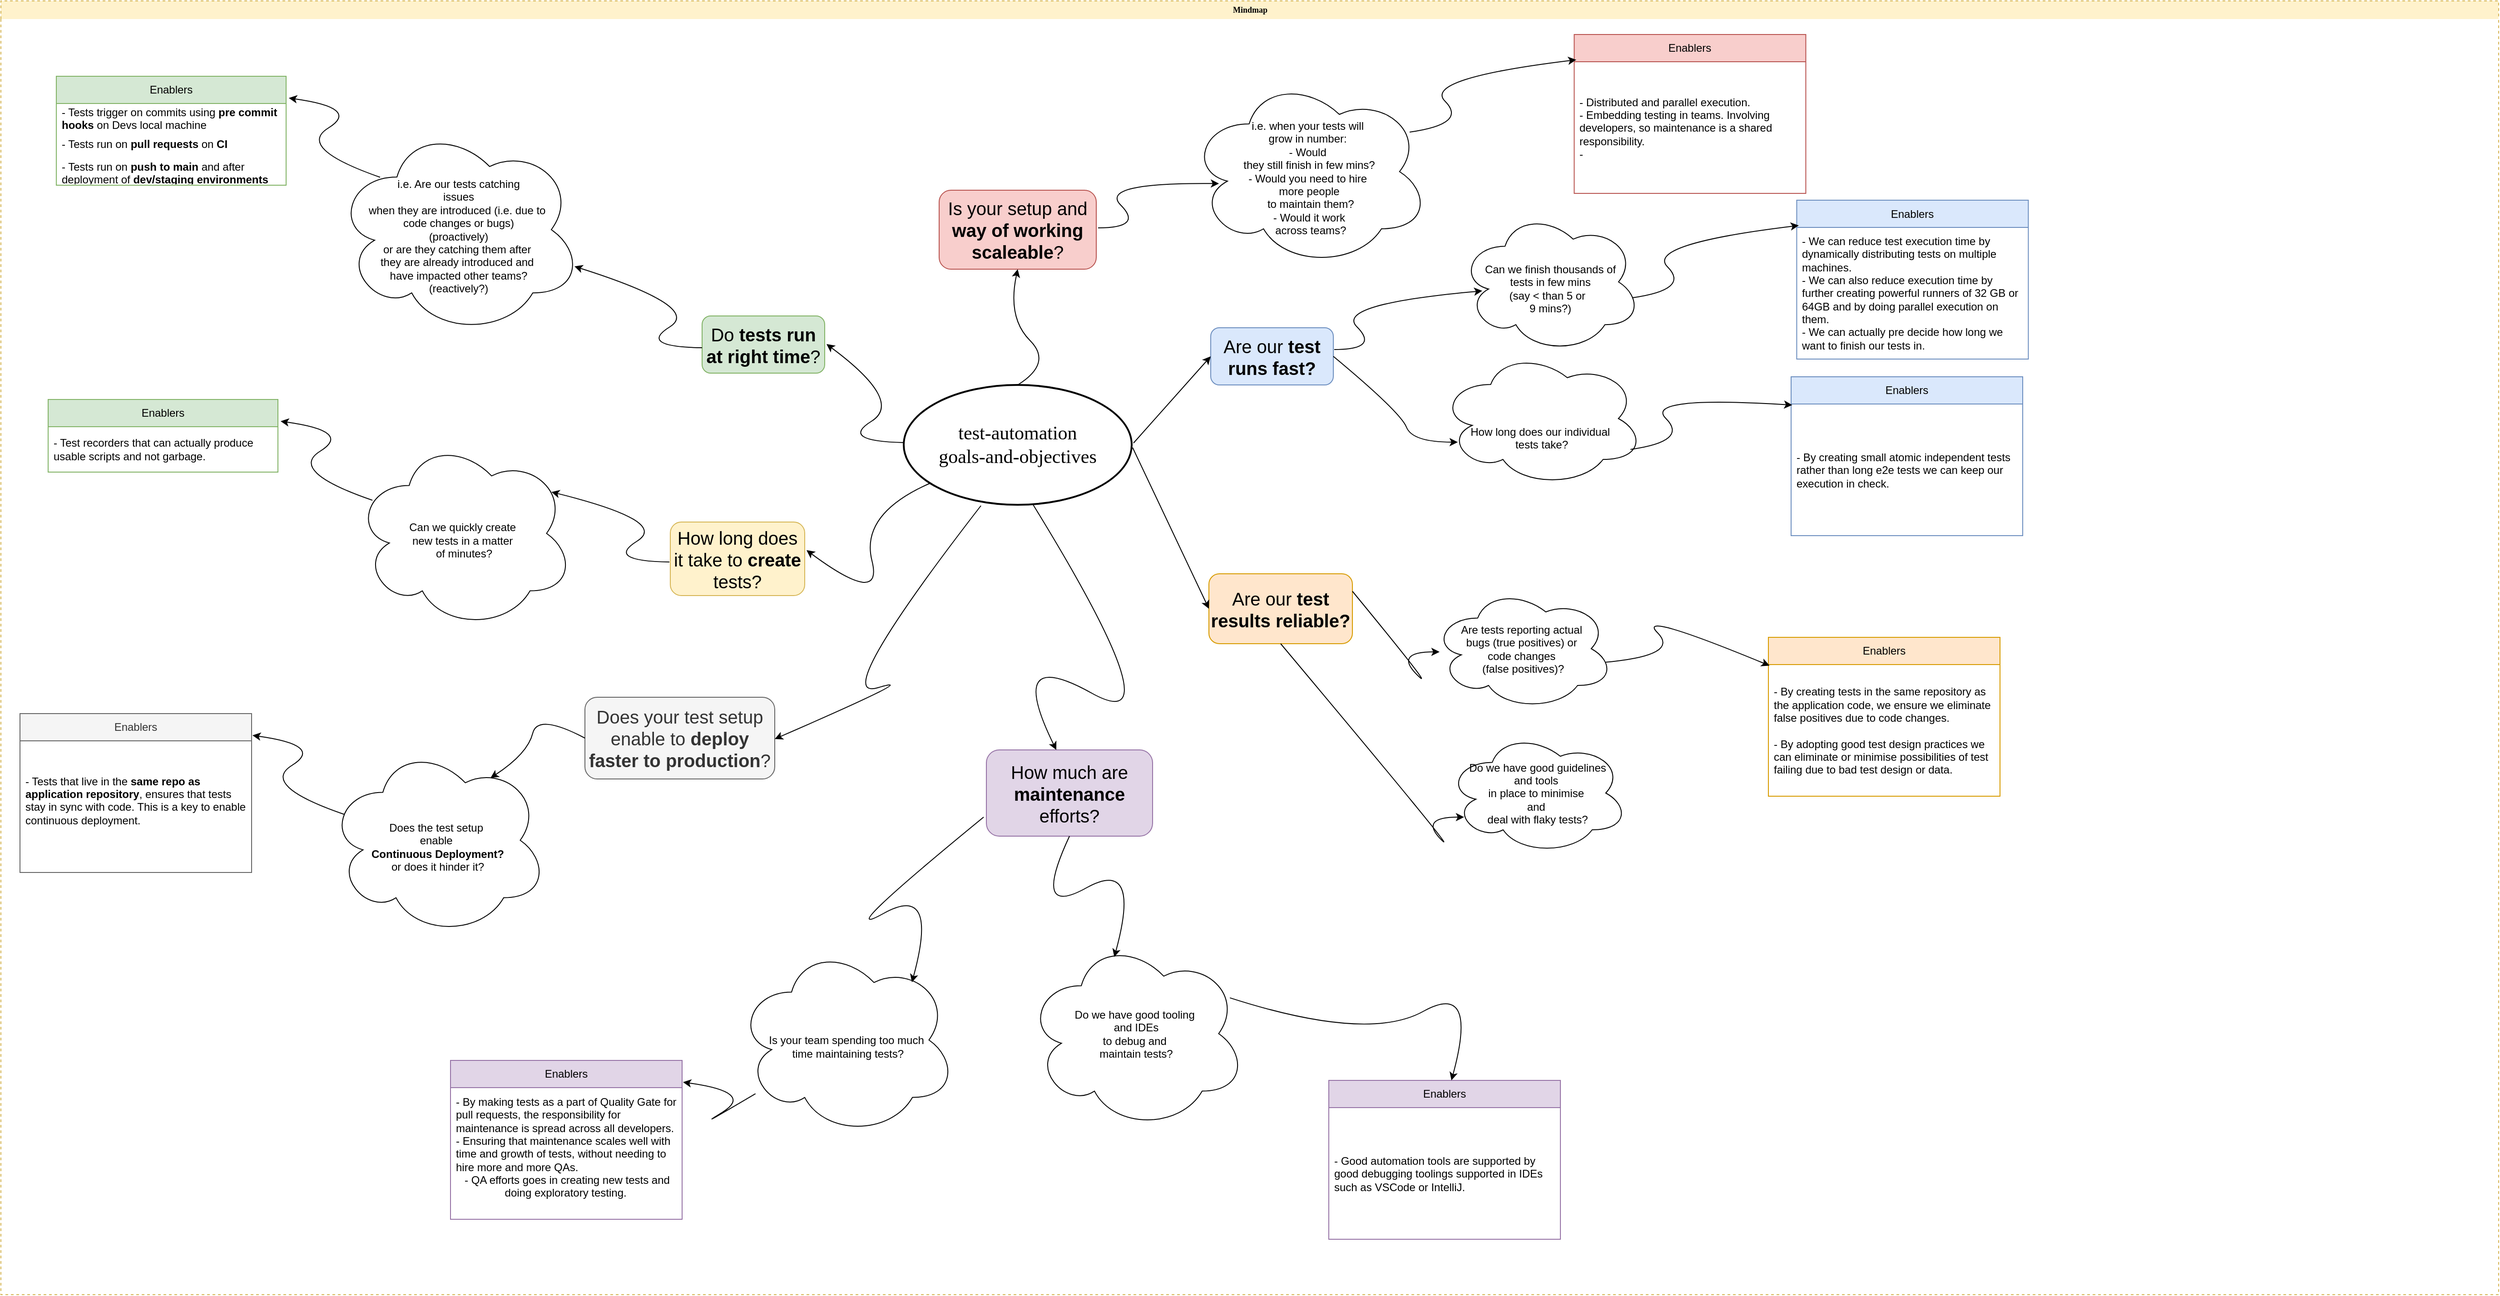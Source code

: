 <mxfile border="50" scale="3" compressed="false" locked="false" version="26.0.9">
  <diagram name="Blank" id="YmL12bMKpDGza6XwsDPr">
    <mxGraphModel dx="2351" dy="1391" grid="0" gridSize="10" guides="1" tooltips="1" connect="1" arrows="1" fold="1" page="0" pageScale="1" pageWidth="827" pageHeight="1169" background="none" math="1" shadow="0">
      <root>
        <mxCell id="X5NqExCQtvZxIxQ7pmgY-0" />
        <mxCell id="1" parent="X5NqExCQtvZxIxQ7pmgY-0" />
        <mxCell id="Gr0Zq-AI6Quabplr0KPa-179" value="Mindmap" style="swimlane;html=1;startSize=20;horizontal=1;containerType=tree;labelBackgroundColor=none;strokeColor=#d6b656;strokeWidth=1;fillColor=#fff2cc;fontFamily=Comic Sans MS;fontSize=9;swimlaneLine=0;dashed=1;collapsible=0;" parent="1" vertex="1">
          <mxGeometry x="-246" y="35" width="2750" height="1425" as="geometry" />
        </mxCell>
        <mxCell id="Gr0Zq-AI6Quabplr0KPa-180" value="&lt;font style=&quot;font-size: 21px;&quot; face=&quot;Comic Sans MS&quot;&gt;test-automation&lt;/font&gt;&lt;div&gt;&lt;font style=&quot;font-size: 21px;&quot; face=&quot;Comic Sans MS&quot;&gt;goals-and-objectives&lt;/font&gt;&lt;/div&gt;" style="ellipse;whiteSpace=wrap;html=1;align=center;container=1;recursiveResize=0;treeFolding=1;strokeWidth=2;" parent="Gr0Zq-AI6Quabplr0KPa-179" vertex="1">
          <mxGeometry x="994" y="423" width="251" height="132" as="geometry" />
        </mxCell>
        <mxCell id="LOwCwb96JFW9hj6CmI3m-11" value="&lt;font style=&quot;font-size: 20px;&quot;&gt;Are our &lt;b&gt;test runs fast?&lt;/b&gt;&lt;/font&gt;" style="rounded=1;whiteSpace=wrap;html=1;fillColor=#dae8fc;strokeColor=#6c8ebf;" vertex="1" parent="Gr0Zq-AI6Quabplr0KPa-179">
          <mxGeometry x="1332" y="360" width="135" height="63" as="geometry" />
        </mxCell>
        <mxCell id="LOwCwb96JFW9hj6CmI3m-14" value="" style="endArrow=classic;html=1;rounded=0;entryX=0;entryY=0.5;entryDx=0;entryDy=0;" edge="1" parent="Gr0Zq-AI6Quabplr0KPa-179" target="LOwCwb96JFW9hj6CmI3m-11">
          <mxGeometry width="50" height="50" relative="1" as="geometry">
            <mxPoint x="1247" y="487" as="sourcePoint" />
            <mxPoint x="1297" y="437" as="targetPoint" />
          </mxGeometry>
        </mxCell>
        <mxCell id="LOwCwb96JFW9hj6CmI3m-15" value="&lt;font style=&quot;font-size: 20px;&quot;&gt;Are our &lt;b&gt;test results reliable?&lt;/b&gt;&lt;/font&gt;" style="rounded=1;whiteSpace=wrap;html=1;fillColor=#ffe6cc;strokeColor=#d79b00;" vertex="1" parent="Gr0Zq-AI6Quabplr0KPa-179">
          <mxGeometry x="1330" y="631" width="158" height="77" as="geometry" />
        </mxCell>
        <mxCell id="LOwCwb96JFW9hj6CmI3m-16" value="" style="endArrow=classic;html=1;rounded=0;entryX=0;entryY=0.5;entryDx=0;entryDy=0;" edge="1" parent="Gr0Zq-AI6Quabplr0KPa-179" target="LOwCwb96JFW9hj6CmI3m-15">
          <mxGeometry width="50" height="50" relative="1" as="geometry">
            <mxPoint x="1246" y="492" as="sourcePoint" />
            <mxPoint x="1325" y="566" as="targetPoint" />
          </mxGeometry>
        </mxCell>
        <mxCell id="LOwCwb96JFW9hj6CmI3m-20" value="Are tests reporting actual&amp;nbsp;&lt;div&gt;bugs (true positives) or&amp;nbsp;&lt;/div&gt;&lt;div&gt;code changes&amp;nbsp;&lt;/div&gt;&lt;div&gt;(false positives)?&lt;/div&gt;" style="ellipse;shape=cloud;whiteSpace=wrap;html=1;" vertex="1" parent="Gr0Zq-AI6Quabplr0KPa-179">
          <mxGeometry x="1575.95" y="646" width="200" height="135" as="geometry" />
        </mxCell>
        <mxCell id="LOwCwb96JFW9hj6CmI3m-24" value="" style="curved=1;endArrow=classic;html=1;rounded=0;exitX=1;exitY=0.25;exitDx=0;exitDy=0;" edge="1" parent="Gr0Zq-AI6Quabplr0KPa-179" source="LOwCwb96JFW9hj6CmI3m-15">
          <mxGeometry width="50" height="50" relative="1" as="geometry">
            <mxPoint x="1519.95" y="776" as="sourcePoint" />
            <mxPoint x="1583.95" y="717" as="targetPoint" />
            <Array as="points">
              <mxPoint x="1583.95" y="767" />
              <mxPoint x="1533.95" y="717" />
            </Array>
          </mxGeometry>
        </mxCell>
        <mxCell id="LOwCwb96JFW9hj6CmI3m-25" value="&lt;div&gt;&lt;br&gt;&lt;/div&gt;&lt;div&gt;&lt;br&gt;&lt;/div&gt;Can we finish thousands of&lt;div&gt;&amp;nbsp;tests in few mins&amp;nbsp;&lt;/div&gt;&lt;div&gt;(say &amp;lt; than 5 or&amp;nbsp;&amp;nbsp;&lt;/div&gt;&lt;div&gt;9 mins?)&lt;div&gt;&lt;br&gt;&lt;/div&gt;&lt;/div&gt;" style="ellipse;shape=cloud;whiteSpace=wrap;html=1;" vertex="1" parent="Gr0Zq-AI6Quabplr0KPa-179">
          <mxGeometry x="1606" y="231" width="200" height="157" as="geometry" />
        </mxCell>
        <mxCell id="LOwCwb96JFW9hj6CmI3m-27" value="" style="curved=1;endArrow=classic;html=1;rounded=0;entryX=0.125;entryY=0.563;entryDx=0;entryDy=0;entryPerimeter=0;" edge="1" parent="Gr0Zq-AI6Quabplr0KPa-179" target="LOwCwb96JFW9hj6CmI3m-25">
          <mxGeometry width="50" height="50" relative="1" as="geometry">
            <mxPoint x="1468" y="384" as="sourcePoint" />
            <mxPoint x="1518" y="334" as="targetPoint" />
            <Array as="points">
              <mxPoint x="1518" y="384" />
              <mxPoint x="1468" y="334" />
            </Array>
          </mxGeometry>
        </mxCell>
        <mxCell id="LOwCwb96JFW9hj6CmI3m-32" value="&lt;div&gt;&lt;br&gt;&lt;/div&gt;&lt;div&gt;&lt;br&gt;&lt;/div&gt;&lt;div&gt;&lt;br&gt;&lt;/div&gt;How long does our individual&amp;nbsp;&lt;div&gt;tests take?&lt;/div&gt;" style="ellipse;shape=cloud;whiteSpace=wrap;html=1;align=center;" vertex="1" parent="Gr0Zq-AI6Quabplr0KPa-179">
          <mxGeometry x="1584" y="385" width="225" height="150" as="geometry" />
        </mxCell>
        <mxCell id="LOwCwb96JFW9hj6CmI3m-33" value="" style="curved=1;endArrow=classic;html=1;rounded=0;exitX=1;exitY=0.5;exitDx=0;exitDy=0;" edge="1" parent="Gr0Zq-AI6Quabplr0KPa-179" source="LOwCwb96JFW9hj6CmI3m-11">
          <mxGeometry width="50" height="50" relative="1" as="geometry">
            <mxPoint x="1521" y="543" as="sourcePoint" />
            <mxPoint x="1604" y="486" as="targetPoint" />
            <Array as="points">
              <mxPoint x="1541" y="453" />
              <mxPoint x="1554" y="486" />
            </Array>
          </mxGeometry>
        </mxCell>
        <mxCell id="LOwCwb96JFW9hj6CmI3m-34" value="&lt;font style=&quot;font-size: 20px;&quot;&gt;Do &lt;b&gt;tests run at right time&lt;/b&gt;?&lt;/font&gt;" style="rounded=1;whiteSpace=wrap;html=1;fillColor=#d5e8d4;strokeColor=#82b366;" vertex="1" parent="Gr0Zq-AI6Quabplr0KPa-179">
          <mxGeometry x="772" y="347" width="135" height="63" as="geometry" />
        </mxCell>
        <mxCell id="LOwCwb96JFW9hj6CmI3m-35" value="&lt;div&gt;&lt;br&gt;&lt;/div&gt;&lt;div&gt;i.e. Are our tests catching&lt;/div&gt;&lt;div&gt;issues&lt;/div&gt;&lt;div&gt;when they are introduced (i.e. due to&amp;nbsp;&lt;/div&gt;&lt;div&gt;code changes or bugs)&lt;/div&gt;&lt;div&gt;(proactively)&lt;/div&gt;&lt;div&gt;or are they catching them after&amp;nbsp;&lt;/div&gt;&lt;div&gt;they are already introduced and&amp;nbsp;&lt;/div&gt;&lt;div&gt;have impacted other teams?&lt;/div&gt;&lt;div&gt;(reactively?)&lt;/div&gt;" style="ellipse;shape=cloud;whiteSpace=wrap;html=1;" vertex="1" parent="Gr0Zq-AI6Quabplr0KPa-179">
          <mxGeometry x="368" y="136" width="272" height="232" as="geometry" />
        </mxCell>
        <mxCell id="LOwCwb96JFW9hj6CmI3m-36" value="" style="curved=1;endArrow=classic;html=1;rounded=0;" edge="1" parent="Gr0Zq-AI6Quabplr0KPa-179" source="Gr0Zq-AI6Quabplr0KPa-180">
          <mxGeometry width="50" height="50" relative="1" as="geometry">
            <mxPoint x="994" y="491" as="sourcePoint" />
            <mxPoint x="909" y="378" as="targetPoint" />
            <Array as="points">
              <mxPoint x="923" y="485" />
              <mxPoint x="994" y="441" />
            </Array>
          </mxGeometry>
        </mxCell>
        <mxCell id="LOwCwb96JFW9hj6CmI3m-37" value="" style="curved=1;endArrow=classic;html=1;rounded=0;" edge="1" parent="Gr0Zq-AI6Quabplr0KPa-179" target="LOwCwb96JFW9hj6CmI3m-35">
          <mxGeometry width="50" height="50" relative="1" as="geometry">
            <mxPoint x="772" y="382" as="sourcePoint" />
            <mxPoint x="687" y="274" as="targetPoint" />
            <Array as="points">
              <mxPoint x="701" y="381" />
              <mxPoint x="772" y="337" />
            </Array>
          </mxGeometry>
        </mxCell>
        <mxCell id="LOwCwb96JFW9hj6CmI3m-41" value="&lt;font style=&quot;font-size: 20px;&quot;&gt;How long does it take to &lt;b&gt;create&lt;/b&gt; tests?&lt;/font&gt;" style="rounded=1;whiteSpace=wrap;html=1;fillColor=#fff2cc;strokeColor=#d6b656;" vertex="1" parent="Gr0Zq-AI6Quabplr0KPa-179">
          <mxGeometry x="737" y="574" width="148" height="81" as="geometry" />
        </mxCell>
        <mxCell id="LOwCwb96JFW9hj6CmI3m-42" value="" style="curved=1;endArrow=classic;html=1;rounded=0;" edge="1" parent="Gr0Zq-AI6Quabplr0KPa-179" source="Gr0Zq-AI6Quabplr0KPa-180">
          <mxGeometry width="50" height="50" relative="1" as="geometry">
            <mxPoint x="972" y="713" as="sourcePoint" />
            <mxPoint x="887" y="605" as="targetPoint" />
            <Array as="points">
              <mxPoint x="946" y="565" />
              <mxPoint x="972" y="668" />
            </Array>
          </mxGeometry>
        </mxCell>
        <mxCell id="LOwCwb96JFW9hj6CmI3m-45" value="&lt;div&gt;&lt;br&gt;&lt;/div&gt;&lt;div&gt;Can we quickly create&amp;nbsp;&lt;/div&gt;&lt;div&gt;new tests in a matter&amp;nbsp;&lt;/div&gt;&lt;div&gt;of minutes?&lt;/div&gt;" style="ellipse;shape=cloud;whiteSpace=wrap;html=1;" vertex="1" parent="Gr0Zq-AI6Quabplr0KPa-179">
          <mxGeometry x="389" y="481" width="242" height="211" as="geometry" />
        </mxCell>
        <mxCell id="LOwCwb96JFW9hj6CmI3m-46" value="" style="curved=1;endArrow=classic;html=1;rounded=0;entryX=0.897;entryY=0.284;entryDx=0;entryDy=0;entryPerimeter=0;" edge="1" parent="Gr0Zq-AI6Quabplr0KPa-179" target="LOwCwb96JFW9hj6CmI3m-45">
          <mxGeometry width="50" height="50" relative="1" as="geometry">
            <mxPoint x="736" y="618" as="sourcePoint" />
            <mxPoint x="651" y="510" as="targetPoint" />
            <Array as="points">
              <mxPoint x="665" y="617" />
              <mxPoint x="736" y="573" />
            </Array>
          </mxGeometry>
        </mxCell>
        <mxCell id="LOwCwb96JFW9hj6CmI3m-47" value="&lt;font style=&quot;font-size: 20px;&quot;&gt;How much are &lt;b&gt;maintenance&lt;/b&gt; efforts?&lt;/font&gt;" style="rounded=1;whiteSpace=wrap;html=1;fillColor=#e1d5e7;strokeColor=#9673a6;" vertex="1" parent="Gr0Zq-AI6Quabplr0KPa-179">
          <mxGeometry x="1085" y="825" width="183" height="95" as="geometry" />
        </mxCell>
        <mxCell id="LOwCwb96JFW9hj6CmI3m-48" value="" style="curved=1;endArrow=classic;html=1;rounded=0;exitX=0.5;exitY=1;exitDx=0;exitDy=0;entryX=0.5;entryY=0;entryDx=0;entryDy=0;" edge="1" parent="Gr0Zq-AI6Quabplr0KPa-179">
          <mxGeometry width="50" height="50" relative="1" as="geometry">
            <mxPoint x="1136.5" y="555" as="sourcePoint" />
            <mxPoint x="1162" y="825" as="targetPoint" />
            <Array as="points">
              <mxPoint x="1297" y="816" />
              <mxPoint x="1105" y="709" />
            </Array>
          </mxGeometry>
        </mxCell>
        <mxCell id="LOwCwb96JFW9hj6CmI3m-49" value="&lt;div&gt;&lt;br&gt;&lt;/div&gt;&lt;div&gt;Is your team spending too much&lt;/div&gt;&lt;div&gt;&amp;nbsp;time maintaining tests?&lt;/div&gt;" style="ellipse;shape=cloud;whiteSpace=wrap;html=1;" vertex="1" parent="Gr0Zq-AI6Quabplr0KPa-179">
          <mxGeometry x="810" y="1039" width="242" height="211" as="geometry" />
        </mxCell>
        <mxCell id="LOwCwb96JFW9hj6CmI3m-53" value="&lt;span style=&quot;font-size: 20px;&quot;&gt;Is your setup and &lt;b&gt;way of working scaleable&lt;/b&gt;?&lt;/span&gt;" style="rounded=1;whiteSpace=wrap;html=1;fillColor=#f8cecc;strokeColor=#b85450;" vertex="1" parent="Gr0Zq-AI6Quabplr0KPa-179">
          <mxGeometry x="1033" y="208.5" width="173" height="87" as="geometry" />
        </mxCell>
        <mxCell id="LOwCwb96JFW9hj6CmI3m-54" value="" style="curved=1;endArrow=classic;html=1;rounded=0;entryX=0.5;entryY=1;entryDx=0;entryDy=0;exitX=0.5;exitY=0;exitDx=0;exitDy=0;" edge="1" parent="Gr0Zq-AI6Quabplr0KPa-179" source="Gr0Zq-AI6Quabplr0KPa-180" target="LOwCwb96JFW9hj6CmI3m-53">
          <mxGeometry width="50" height="50" relative="1" as="geometry">
            <mxPoint x="1108" y="399" as="sourcePoint" />
            <mxPoint x="1158" y="349" as="targetPoint" />
            <Array as="points">
              <mxPoint x="1158" y="399" />
              <mxPoint x="1108" y="349" />
            </Array>
          </mxGeometry>
        </mxCell>
        <mxCell id="LOwCwb96JFW9hj6CmI3m-55" value="&lt;div&gt;&lt;br&gt;&lt;/div&gt;&lt;div&gt;i.e. when your tests will&amp;nbsp;&lt;/div&gt;&lt;div&gt;grow in number:&amp;nbsp;&lt;/div&gt;&lt;div&gt;- W&lt;span style=&quot;background-color: transparent; color: light-dark(rgb(0, 0, 0), rgb(255, 255, 255));&quot;&gt;ould&amp;nbsp;&lt;/span&gt;&lt;/div&gt;&lt;div&gt;&lt;span style=&quot;background-color: transparent; color: light-dark(rgb(0, 0, 0), rgb(255, 255, 255));&quot;&gt;they still f&lt;/span&gt;inish in few mins?&lt;/div&gt;&lt;div&gt;- Would you need to hire&amp;nbsp;&lt;/div&gt;&lt;div&gt;more people&lt;/div&gt;&lt;div&gt;&amp;nbsp;to maintain them?&lt;/div&gt;&lt;div&gt;- Would it work&lt;/div&gt;&lt;div&gt;&amp;nbsp;across teams?&lt;/div&gt;" style="ellipse;shape=cloud;whiteSpace=wrap;html=1;" vertex="1" parent="Gr0Zq-AI6Quabplr0KPa-179">
          <mxGeometry x="1308" y="83" width="265" height="210" as="geometry" />
        </mxCell>
        <mxCell id="LOwCwb96JFW9hj6CmI3m-56" value="" style="curved=1;endArrow=classic;html=1;rounded=0;entryX=0.125;entryY=0.563;entryDx=0;entryDy=0;entryPerimeter=0;" edge="1" parent="Gr0Zq-AI6Quabplr0KPa-179" target="LOwCwb96JFW9hj6CmI3m-55">
          <mxGeometry width="50" height="50" relative="1" as="geometry">
            <mxPoint x="1208" y="250" as="sourcePoint" />
            <mxPoint x="1258" y="200" as="targetPoint" />
            <Array as="points">
              <mxPoint x="1258" y="250" />
              <mxPoint x="1208" y="200" />
            </Array>
          </mxGeometry>
        </mxCell>
        <mxCell id="LOwCwb96JFW9hj6CmI3m-57" value="&lt;div&gt;Do we have good tooling&amp;nbsp;&lt;/div&gt;&lt;div&gt;and IDEs&lt;/div&gt;&lt;div&gt;to debug and&amp;nbsp;&lt;/div&gt;&lt;div&gt;maintain tests?&lt;/div&gt;" style="ellipse;shape=cloud;whiteSpace=wrap;html=1;" vertex="1" parent="Gr0Zq-AI6Quabplr0KPa-179">
          <mxGeometry x="1129" y="1032" width="242" height="211" as="geometry" />
        </mxCell>
        <mxCell id="LOwCwb96JFW9hj6CmI3m-59" value="Do we have good guidelines&lt;div&gt;and tools&amp;nbsp;&lt;br&gt;&lt;div&gt;in place to minimise&amp;nbsp;&lt;/div&gt;&lt;div&gt;and&amp;nbsp;&lt;/div&gt;&lt;div&gt;deal with flaky tests?&lt;/div&gt;&lt;/div&gt;" style="ellipse;shape=cloud;whiteSpace=wrap;html=1;" vertex="1" parent="Gr0Zq-AI6Quabplr0KPa-179">
          <mxGeometry x="1591.95" y="805" width="200" height="135" as="geometry" />
        </mxCell>
        <mxCell id="LOwCwb96JFW9hj6CmI3m-60" value="" style="curved=1;endArrow=classic;html=1;rounded=0;entryX=0.4;entryY=0.1;entryDx=0;entryDy=0;entryPerimeter=0;exitX=0.5;exitY=1;exitDx=0;exitDy=0;" edge="1" parent="Gr0Zq-AI6Quabplr0KPa-179" source="LOwCwb96JFW9hj6CmI3m-47" target="LOwCwb96JFW9hj6CmI3m-57">
          <mxGeometry width="50" height="50" relative="1" as="geometry">
            <mxPoint x="1256" y="993" as="sourcePoint" />
            <mxPoint x="1306" y="943" as="targetPoint" />
            <Array as="points">
              <mxPoint x="1134" y="1011" />
              <mxPoint x="1256" y="943" />
            </Array>
          </mxGeometry>
        </mxCell>
        <mxCell id="LOwCwb96JFW9hj6CmI3m-61" value="" style="curved=1;endArrow=classic;html=1;rounded=0;entryX=0.4;entryY=0.1;entryDx=0;entryDy=0;entryPerimeter=0;" edge="1" parent="Gr0Zq-AI6Quabplr0KPa-179">
          <mxGeometry width="50" height="50" relative="1" as="geometry">
            <mxPoint x="1082" y="899" as="sourcePoint" />
            <mxPoint x="1003" y="1081" as="targetPoint" />
            <Array as="points">
              <mxPoint x="911" y="1039" />
              <mxPoint x="1033" y="971" />
            </Array>
          </mxGeometry>
        </mxCell>
        <mxCell id="LOwCwb96JFW9hj6CmI3m-62" value="" style="curved=1;endArrow=classic;html=1;rounded=0;exitX=0.5;exitY=1;exitDx=0;exitDy=0;" edge="1" parent="Gr0Zq-AI6Quabplr0KPa-179" source="LOwCwb96JFW9hj6CmI3m-15">
          <mxGeometry width="50" height="50" relative="1" as="geometry">
            <mxPoint x="1519.002" y="793.973" as="sourcePoint" />
            <mxPoint x="1610.95" y="899" as="targetPoint" />
            <Array as="points">
              <mxPoint x="1610.95" y="949" />
              <mxPoint x="1560.95" y="899" />
            </Array>
          </mxGeometry>
        </mxCell>
        <mxCell id="LOwCwb96JFW9hj6CmI3m-63" value="&lt;span style=&quot;font-size: 20px;&quot;&gt;Does your test setup enable to &lt;b&gt;deploy faster to production&lt;/b&gt;?&lt;/span&gt;" style="rounded=1;whiteSpace=wrap;html=1;fillColor=#f5f5f5;strokeColor=#666666;fontColor=#333333;" vertex="1" parent="Gr0Zq-AI6Quabplr0KPa-179">
          <mxGeometry x="643" y="767" width="209" height="90" as="geometry" />
        </mxCell>
        <mxCell id="LOwCwb96JFW9hj6CmI3m-64" value="" style="curved=1;endArrow=classic;html=1;rounded=0;" edge="1" parent="Gr0Zq-AI6Quabplr0KPa-179">
          <mxGeometry width="50" height="50" relative="1" as="geometry">
            <mxPoint x="1079" y="556" as="sourcePoint" />
            <mxPoint x="852" y="813" as="targetPoint" />
            <Array as="points">
              <mxPoint x="911" y="773" />
              <mxPoint x="1020" y="740" />
            </Array>
          </mxGeometry>
        </mxCell>
        <mxCell id="LOwCwb96JFW9hj6CmI3m-65" value="&lt;div&gt;&lt;br&gt;&lt;/div&gt;&lt;div&gt;&lt;font&gt;Does the test setup&amp;nbsp;&lt;/font&gt;&lt;/div&gt;&lt;div&gt;&lt;font&gt;enable&amp;nbsp;&lt;/font&gt;&lt;/div&gt;&lt;div&gt;&lt;font&gt;&lt;b&gt;Continuous Deployment?&lt;/b&gt;&lt;br&gt;or does it hinder it?&lt;/font&gt;&lt;/div&gt;" style="ellipse;shape=cloud;whiteSpace=wrap;html=1;" vertex="1" parent="Gr0Zq-AI6Quabplr0KPa-179">
          <mxGeometry x="360" y="819" width="242" height="211" as="geometry" />
        </mxCell>
        <mxCell id="LOwCwb96JFW9hj6CmI3m-66" value="" style="curved=1;endArrow=classic;html=1;rounded=0;exitX=0;exitY=0.5;exitDx=0;exitDy=0;entryX=0.74;entryY=0.175;entryDx=0;entryDy=0;entryPerimeter=0;" edge="1" parent="Gr0Zq-AI6Quabplr0KPa-179" source="LOwCwb96JFW9hj6CmI3m-63" target="LOwCwb96JFW9hj6CmI3m-65">
          <mxGeometry width="50" height="50" relative="1" as="geometry">
            <mxPoint x="541" y="784.5" as="sourcePoint" />
            <mxPoint x="591" y="734.5" as="targetPoint" />
            <Array as="points">
              <mxPoint x="591" y="784.5" />
              <mxPoint x="580" y="829" />
            </Array>
          </mxGeometry>
        </mxCell>
        <mxCell id="LOwCwb96JFW9hj6CmI3m-67" value="Enablers" style="swimlane;fontStyle=0;childLayout=stackLayout;horizontal=1;startSize=30;horizontalStack=0;resizeParent=1;resizeParentMax=0;resizeLast=0;collapsible=1;marginBottom=0;whiteSpace=wrap;html=1;fillColor=#d5e8d4;strokeColor=#82b366;" vertex="1" parent="Gr0Zq-AI6Quabplr0KPa-179">
          <mxGeometry x="61" y="83" width="253" height="120" as="geometry" />
        </mxCell>
        <mxCell id="LOwCwb96JFW9hj6CmI3m-68" value="&lt;span style=&quot;text-align: center;&quot;&gt;- Tests trigger on commits using&amp;nbsp;&lt;/span&gt;&lt;b style=&quot;text-align: center;&quot;&gt;pre commit hooks&amp;nbsp;&lt;/b&gt;&lt;span style=&quot;text-align: center;&quot;&gt;on Devs local machine&lt;/span&gt;" style="text;strokeColor=none;fillColor=none;align=left;verticalAlign=middle;spacingLeft=4;spacingRight=4;overflow=hidden;points=[[0,0.5],[1,0.5]];portConstraint=eastwest;rotatable=0;whiteSpace=wrap;html=1;" vertex="1" parent="LOwCwb96JFW9hj6CmI3m-67">
          <mxGeometry y="30" width="253" height="30" as="geometry" />
        </mxCell>
        <mxCell id="LOwCwb96JFW9hj6CmI3m-69" value="&lt;span style=&quot;text-align: center;&quot;&gt;- Tests run on&amp;nbsp;&lt;/span&gt;&lt;b style=&quot;text-align: center;&quot;&gt;pull requests&lt;/b&gt;&lt;span style=&quot;text-align: center;&quot;&gt;&amp;nbsp;on&amp;nbsp;&lt;/span&gt;&lt;b style=&quot;text-align: center;&quot;&gt;CI&lt;/b&gt;&lt;span style=&quot;text-align: center;&quot;&gt;&amp;nbsp;&lt;/span&gt;" style="text;strokeColor=none;fillColor=none;align=left;verticalAlign=middle;spacingLeft=4;spacingRight=4;overflow=hidden;points=[[0,0.5],[1,0.5]];portConstraint=eastwest;rotatable=0;whiteSpace=wrap;html=1;" vertex="1" parent="LOwCwb96JFW9hj6CmI3m-67">
          <mxGeometry y="60" width="253" height="30" as="geometry" />
        </mxCell>
        <mxCell id="LOwCwb96JFW9hj6CmI3m-70" value="&lt;span style=&quot;text-align: center;&quot;&gt;- Tests run on&amp;nbsp;&lt;/span&gt;&lt;b style=&quot;text-align: center;&quot;&gt;push to main&amp;nbsp;&lt;/b&gt;&lt;span style=&quot;text-align: center;&quot;&gt;and after deployment of&amp;nbsp;&lt;/span&gt;&lt;b style=&quot;text-align: center;&quot;&gt;dev/staging environments&lt;/b&gt;" style="text;strokeColor=none;fillColor=none;align=left;verticalAlign=middle;spacingLeft=4;spacingRight=4;overflow=hidden;points=[[0,0.5],[1,0.5]];portConstraint=eastwest;rotatable=0;whiteSpace=wrap;html=1;" vertex="1" parent="LOwCwb96JFW9hj6CmI3m-67">
          <mxGeometry y="90" width="253" height="30" as="geometry" />
        </mxCell>
        <mxCell id="LOwCwb96JFW9hj6CmI3m-71" value="" style="curved=1;endArrow=classic;html=1;rounded=0;exitX=0.182;exitY=0.251;exitDx=0;exitDy=0;exitPerimeter=0;" edge="1" parent="Gr0Zq-AI6Quabplr0KPa-179" source="LOwCwb96JFW9hj6CmI3m-35">
          <mxGeometry width="50" height="50" relative="1" as="geometry">
            <mxPoint x="396" y="163" as="sourcePoint" />
            <mxPoint x="317" y="107" as="targetPoint" />
            <Array as="points">
              <mxPoint x="325" y="162" />
              <mxPoint x="396" y="118" />
            </Array>
          </mxGeometry>
        </mxCell>
        <mxCell id="LOwCwb96JFW9hj6CmI3m-72" value="Enablers" style="swimlane;fontStyle=0;childLayout=stackLayout;horizontal=1;startSize=30;horizontalStack=0;resizeParent=1;resizeParentMax=0;resizeLast=0;collapsible=1;marginBottom=0;whiteSpace=wrap;html=1;fillColor=#d5e8d4;strokeColor=#82b366;" vertex="1" parent="Gr0Zq-AI6Quabplr0KPa-179">
          <mxGeometry x="52" y="439" width="253" height="80" as="geometry" />
        </mxCell>
        <mxCell id="LOwCwb96JFW9hj6CmI3m-73" value="&lt;span style=&quot;text-align: center;&quot;&gt;- Test recorders that can actually produce usable scripts and not garbage.&lt;/span&gt;" style="text;strokeColor=none;fillColor=none;align=left;verticalAlign=middle;spacingLeft=4;spacingRight=4;overflow=hidden;points=[[0,0.5],[1,0.5]];portConstraint=eastwest;rotatable=0;whiteSpace=wrap;html=1;" vertex="1" parent="LOwCwb96JFW9hj6CmI3m-72">
          <mxGeometry y="30" width="253" height="50" as="geometry" />
        </mxCell>
        <mxCell id="LOwCwb96JFW9hj6CmI3m-76" value="" style="curved=1;endArrow=classic;html=1;rounded=0;exitX=0.182;exitY=0.251;exitDx=0;exitDy=0;exitPerimeter=0;" edge="1" parent="Gr0Zq-AI6Quabplr0KPa-179">
          <mxGeometry width="50" height="50" relative="1" as="geometry">
            <mxPoint x="409" y="550" as="sourcePoint" />
            <mxPoint x="308" y="463" as="targetPoint" />
            <Array as="points">
              <mxPoint x="316" y="518" />
              <mxPoint x="387" y="474" />
            </Array>
          </mxGeometry>
        </mxCell>
        <mxCell id="LOwCwb96JFW9hj6CmI3m-77" value="Enablers" style="swimlane;fontStyle=0;childLayout=stackLayout;horizontal=1;startSize=30;horizontalStack=0;resizeParent=1;resizeParentMax=0;resizeLast=0;collapsible=1;marginBottom=0;whiteSpace=wrap;html=1;fillColor=#f5f5f5;strokeColor=#666666;fontColor=#333333;" vertex="1" parent="Gr0Zq-AI6Quabplr0KPa-179">
          <mxGeometry x="21" y="785" width="255" height="175" as="geometry" />
        </mxCell>
        <mxCell id="LOwCwb96JFW9hj6CmI3m-78" value="&lt;span style=&quot;text-align: center;&quot;&gt;- Tests that live in the &lt;b&gt;same repo as application repository&lt;/b&gt;, ensures that tests stay in sync with code. This is a key to enable continuous deployment.&amp;nbsp;&lt;/span&gt;&lt;div&gt;&lt;span style=&quot;text-align: center;&quot;&gt;&lt;br&gt;&lt;/span&gt;&lt;/div&gt;" style="text;strokeColor=none;fillColor=none;align=left;verticalAlign=middle;spacingLeft=4;spacingRight=4;overflow=hidden;points=[[0,0.5],[1,0.5]];portConstraint=eastwest;rotatable=0;whiteSpace=wrap;html=1;" vertex="1" parent="LOwCwb96JFW9hj6CmI3m-77">
          <mxGeometry y="30" width="255" height="145" as="geometry" />
        </mxCell>
        <mxCell id="LOwCwb96JFW9hj6CmI3m-81" value="" style="curved=1;endArrow=classic;html=1;rounded=0;exitX=0.182;exitY=0.251;exitDx=0;exitDy=0;exitPerimeter=0;" edge="1" parent="Gr0Zq-AI6Quabplr0KPa-179">
          <mxGeometry width="50" height="50" relative="1" as="geometry">
            <mxPoint x="378" y="896" as="sourcePoint" />
            <mxPoint x="277" y="809" as="targetPoint" />
            <Array as="points">
              <mxPoint x="285" y="864" />
              <mxPoint x="356" y="820" />
            </Array>
          </mxGeometry>
        </mxCell>
        <mxCell id="LOwCwb96JFW9hj6CmI3m-82" value="Enablers" style="swimlane;fontStyle=0;childLayout=stackLayout;horizontal=1;startSize=30;horizontalStack=0;resizeParent=1;resizeParentMax=0;resizeLast=0;collapsible=1;marginBottom=0;whiteSpace=wrap;html=1;fillColor=#e1d5e7;strokeColor=#9673a6;" vertex="1" parent="Gr0Zq-AI6Quabplr0KPa-179">
          <mxGeometry x="495" y="1167" width="255" height="175" as="geometry" />
        </mxCell>
        <mxCell id="LOwCwb96JFW9hj6CmI3m-83" value="&lt;span style=&quot;text-align: center;&quot;&gt;- By making tests as a part of Quality Gate for pull requests, the responsibility for maintenance is spread across all developers.&amp;nbsp;&lt;/span&gt;&lt;div&gt;&lt;span style=&quot;text-align: center;&quot;&gt;- Ensuring that maintenance scales well with time and growth of tests, without needing to hire more and more QAs.&lt;/span&gt;&lt;/div&gt;&lt;div&gt;&lt;div style=&quot;text-align: center;&quot;&gt;- QA efforts goes in creating new tests and doing exploratory testing.&amp;nbsp;&lt;/div&gt;&lt;div&gt;&lt;span style=&quot;text-align: center;&quot;&gt;&lt;br&gt;&lt;/span&gt;&lt;/div&gt;&lt;/div&gt;" style="text;strokeColor=none;fillColor=none;align=left;verticalAlign=middle;spacingLeft=4;spacingRight=4;overflow=hidden;points=[[0,0.5],[1,0.5]];portConstraint=eastwest;rotatable=0;whiteSpace=wrap;html=1;" vertex="1" parent="LOwCwb96JFW9hj6CmI3m-82">
          <mxGeometry y="30" width="255" height="145" as="geometry" />
        </mxCell>
        <mxCell id="LOwCwb96JFW9hj6CmI3m-84" value="" style="curved=1;endArrow=classic;html=1;rounded=0;" edge="1" parent="Gr0Zq-AI6Quabplr0KPa-179" source="LOwCwb96JFW9hj6CmI3m-49">
          <mxGeometry width="50" height="50" relative="1" as="geometry">
            <mxPoint x="852" y="1278" as="sourcePoint" />
            <mxPoint x="751" y="1191" as="targetPoint" />
            <Array as="points">
              <mxPoint x="759" y="1246" />
              <mxPoint x="830" y="1202" />
            </Array>
          </mxGeometry>
        </mxCell>
        <mxCell id="LOwCwb96JFW9hj6CmI3m-88" value="Enablers" style="swimlane;fontStyle=0;childLayout=stackLayout;horizontal=1;startSize=30;horizontalStack=0;resizeParent=1;resizeParentMax=0;resizeLast=0;collapsible=1;marginBottom=0;whiteSpace=wrap;html=1;fillColor=#e1d5e7;strokeColor=#9673a6;" vertex="1" parent="Gr0Zq-AI6Quabplr0KPa-179">
          <mxGeometry x="1462" y="1189" width="255" height="175" as="geometry" />
        </mxCell>
        <mxCell id="LOwCwb96JFW9hj6CmI3m-89" value="&lt;span style=&quot;text-align: center;&quot;&gt;- Good automation tools are supported by good debugging toolings supported in IDEs such as VSCode or IntelliJ.&amp;nbsp;&lt;/span&gt;" style="text;strokeColor=none;fillColor=none;align=left;verticalAlign=middle;spacingLeft=4;spacingRight=4;overflow=hidden;points=[[0,0.5],[1,0.5]];portConstraint=eastwest;rotatable=0;whiteSpace=wrap;html=1;" vertex="1" parent="LOwCwb96JFW9hj6CmI3m-88">
          <mxGeometry y="30" width="255" height="145" as="geometry" />
        </mxCell>
        <mxCell id="LOwCwb96JFW9hj6CmI3m-90" value="" style="curved=1;endArrow=classic;html=1;rounded=0;entryX=0.4;entryY=0.1;entryDx=0;entryDy=0;entryPerimeter=0;exitX=0.926;exitY=0.313;exitDx=0;exitDy=0;exitPerimeter=0;" edge="1" parent="Gr0Zq-AI6Quabplr0KPa-179" source="LOwCwb96JFW9hj6CmI3m-57">
          <mxGeometry width="50" height="50" relative="1" as="geometry">
            <mxPoint x="1548" y="1056" as="sourcePoint" />
            <mxPoint x="1597" y="1189" as="targetPoint" />
            <Array as="points">
              <mxPoint x="1505" y="1147" />
              <mxPoint x="1627" y="1079" />
            </Array>
          </mxGeometry>
        </mxCell>
        <mxCell id="LOwCwb96JFW9hj6CmI3m-91" value="Enablers" style="swimlane;fontStyle=0;childLayout=stackLayout;horizontal=1;startSize=30;horizontalStack=0;resizeParent=1;resizeParentMax=0;resizeLast=0;collapsible=1;marginBottom=0;whiteSpace=wrap;html=1;fillColor=#dae8fc;strokeColor=#6c8ebf;" vertex="1" parent="Gr0Zq-AI6Quabplr0KPa-179">
          <mxGeometry x="1977.2" y="219.5" width="255" height="175" as="geometry" />
        </mxCell>
        <mxCell id="LOwCwb96JFW9hj6CmI3m-92" value="&lt;span style=&quot;text-align: center;&quot;&gt;- We can reduce test execution time by dynamically distributing tests on multiple machines.&amp;nbsp;&lt;/span&gt;&lt;div&gt;&lt;span style=&quot;text-align: center;&quot;&gt;- We can also reduce execution time by further creating powerful runners of 32 GB or 64GB and by doing parallel execution on them.&amp;nbsp;&lt;/span&gt;&lt;/div&gt;&lt;div&gt;&lt;span style=&quot;text-align: center;&quot;&gt;- We can actually pre decide how long we want to finish our tests in.&amp;nbsp;&lt;/span&gt;&lt;/div&gt;" style="text;strokeColor=none;fillColor=none;align=left;verticalAlign=middle;spacingLeft=4;spacingRight=4;overflow=hidden;points=[[0,0.5],[1,0.5]];portConstraint=eastwest;rotatable=0;whiteSpace=wrap;html=1;" vertex="1" parent="LOwCwb96JFW9hj6CmI3m-91">
          <mxGeometry y="30" width="255" height="145" as="geometry" />
        </mxCell>
        <mxCell id="LOwCwb96JFW9hj6CmI3m-94" value="Enablers" style="swimlane;fontStyle=0;childLayout=stackLayout;horizontal=1;startSize=30;horizontalStack=0;resizeParent=1;resizeParentMax=0;resizeLast=0;collapsible=1;marginBottom=0;whiteSpace=wrap;html=1;fillColor=#dae8fc;strokeColor=#6c8ebf;" vertex="1" parent="Gr0Zq-AI6Quabplr0KPa-179">
          <mxGeometry x="1971" y="414" width="255" height="175" as="geometry" />
        </mxCell>
        <mxCell id="LOwCwb96JFW9hj6CmI3m-95" value="&lt;span style=&quot;text-align: center;&quot;&gt;- By creating small atomic independent tests rather than long e2e tests we can keep our execution in check.&amp;nbsp;&lt;br&gt;&lt;/span&gt;" style="text;strokeColor=none;fillColor=none;align=left;verticalAlign=middle;spacingLeft=4;spacingRight=4;overflow=hidden;points=[[0,0.5],[1,0.5]];portConstraint=eastwest;rotatable=0;whiteSpace=wrap;html=1;" vertex="1" parent="LOwCwb96JFW9hj6CmI3m-94">
          <mxGeometry y="30" width="255" height="145" as="geometry" />
        </mxCell>
        <mxCell id="LOwCwb96JFW9hj6CmI3m-96" value="" style="curved=1;endArrow=classic;html=1;rounded=0;entryX=0.009;entryY=-0.015;entryDx=0;entryDy=0;entryPerimeter=0;" edge="1" parent="Gr0Zq-AI6Quabplr0KPa-179" target="LOwCwb96JFW9hj6CmI3m-92">
          <mxGeometry width="50" height="50" relative="1" as="geometry">
            <mxPoint x="1796" y="327" as="sourcePoint" />
            <mxPoint x="1860" y="268" as="targetPoint" />
            <Array as="points">
              <mxPoint x="1860" y="318" />
              <mxPoint x="1810" y="268" />
            </Array>
          </mxGeometry>
        </mxCell>
        <mxCell id="LOwCwb96JFW9hj6CmI3m-97" value="" style="curved=1;endArrow=classic;html=1;rounded=0;entryX=0.005;entryY=0.008;entryDx=0;entryDy=0;entryPerimeter=0;" edge="1" parent="Gr0Zq-AI6Quabplr0KPa-179" target="LOwCwb96JFW9hj6CmI3m-95">
          <mxGeometry width="50" height="50" relative="1" as="geometry">
            <mxPoint x="1794.2" y="494" as="sourcePoint" />
            <mxPoint x="1977.2" y="414" as="targetPoint" />
            <Array as="points">
              <mxPoint x="1858.2" y="485" />
              <mxPoint x="1808.2" y="435" />
            </Array>
          </mxGeometry>
        </mxCell>
        <mxCell id="LOwCwb96JFW9hj6CmI3m-101" value="Enablers" style="swimlane;fontStyle=0;childLayout=stackLayout;horizontal=1;startSize=30;horizontalStack=0;resizeParent=1;resizeParentMax=0;resizeLast=0;collapsible=1;marginBottom=0;whiteSpace=wrap;html=1;fillColor=#ffe6cc;strokeColor=#d79b00;" vertex="1" parent="Gr0Zq-AI6Quabplr0KPa-179">
          <mxGeometry x="1946" y="701" width="255" height="175" as="geometry" />
        </mxCell>
        <mxCell id="LOwCwb96JFW9hj6CmI3m-102" value="&lt;span style=&quot;text-align: center;&quot;&gt;- By creating tests in the same repository as the application code, we ensure we eliminate false positives due to code changes.&amp;nbsp;&lt;/span&gt;&lt;div&gt;&lt;span style=&quot;text-align: center;&quot;&gt;&lt;br&gt;&lt;/span&gt;&lt;div&gt;&lt;span style=&quot;text-align: center;&quot;&gt;- By adopting good test design practices we can eliminate or minimise possibilities of test failing due to bad test design or data.&amp;nbsp;&lt;/span&gt;&lt;/div&gt;&lt;/div&gt;" style="text;strokeColor=none;fillColor=none;align=left;verticalAlign=middle;spacingLeft=4;spacingRight=4;overflow=hidden;points=[[0,0.5],[1,0.5]];portConstraint=eastwest;rotatable=0;whiteSpace=wrap;html=1;" vertex="1" parent="LOwCwb96JFW9hj6CmI3m-101">
          <mxGeometry y="30" width="255" height="145" as="geometry" />
        </mxCell>
        <mxCell id="LOwCwb96JFW9hj6CmI3m-103" value="" style="curved=1;endArrow=classic;html=1;rounded=0;entryX=0.005;entryY=0.008;entryDx=0;entryDy=0;entryPerimeter=0;exitX=0.955;exitY=0.61;exitDx=0;exitDy=0;exitPerimeter=0;" edge="1" parent="Gr0Zq-AI6Quabplr0KPa-179" target="LOwCwb96JFW9hj6CmI3m-102" source="LOwCwb96JFW9hj6CmI3m-20">
          <mxGeometry width="50" height="50" relative="1" as="geometry">
            <mxPoint x="1785" y="730" as="sourcePoint" />
            <mxPoint x="1968" y="650" as="targetPoint" />
            <Array as="points">
              <mxPoint x="1849" y="721" />
              <mxPoint x="1799" y="671" />
            </Array>
          </mxGeometry>
        </mxCell>
        <mxCell id="LOwCwb96JFW9hj6CmI3m-104" value="Enablers" style="swimlane;fontStyle=0;childLayout=stackLayout;horizontal=1;startSize=30;horizontalStack=0;resizeParent=1;resizeParentMax=0;resizeLast=0;collapsible=1;marginBottom=0;whiteSpace=wrap;html=1;fillColor=#f8cecc;strokeColor=#b85450;" vertex="1" parent="Gr0Zq-AI6Quabplr0KPa-179">
          <mxGeometry x="1732.2" y="37" width="255" height="175" as="geometry" />
        </mxCell>
        <mxCell id="LOwCwb96JFW9hj6CmI3m-105" value="&lt;span style=&quot;text-align: center;&quot;&gt;- Distributed and parallel execution.&amp;nbsp;&lt;/span&gt;&lt;div&gt;&lt;span style=&quot;text-align: center;&quot;&gt;- Embedding testing in teams. Involving developers, so maintenance is a shared responsibility.&amp;nbsp;&lt;/span&gt;&lt;/div&gt;&lt;div&gt;&lt;span style=&quot;text-align: center;&quot;&gt;-&amp;nbsp;&lt;/span&gt;&lt;/div&gt;" style="text;strokeColor=none;fillColor=none;align=left;verticalAlign=middle;spacingLeft=4;spacingRight=4;overflow=hidden;points=[[0,0.5],[1,0.5]];portConstraint=eastwest;rotatable=0;whiteSpace=wrap;html=1;" vertex="1" parent="LOwCwb96JFW9hj6CmI3m-104">
          <mxGeometry y="30" width="255" height="145" as="geometry" />
        </mxCell>
        <mxCell id="LOwCwb96JFW9hj6CmI3m-106" value="" style="curved=1;endArrow=classic;html=1;rounded=0;entryX=0.009;entryY=-0.015;entryDx=0;entryDy=0;entryPerimeter=0;" edge="1" parent="Gr0Zq-AI6Quabplr0KPa-179" target="LOwCwb96JFW9hj6CmI3m-105">
          <mxGeometry width="50" height="50" relative="1" as="geometry">
            <mxPoint x="1551" y="144.5" as="sourcePoint" />
            <mxPoint x="1615" y="85.5" as="targetPoint" />
            <Array as="points">
              <mxPoint x="1615" y="135.5" />
              <mxPoint x="1565" y="85.5" />
            </Array>
          </mxGeometry>
        </mxCell>
      </root>
    </mxGraphModel>
  </diagram>
</mxfile>
